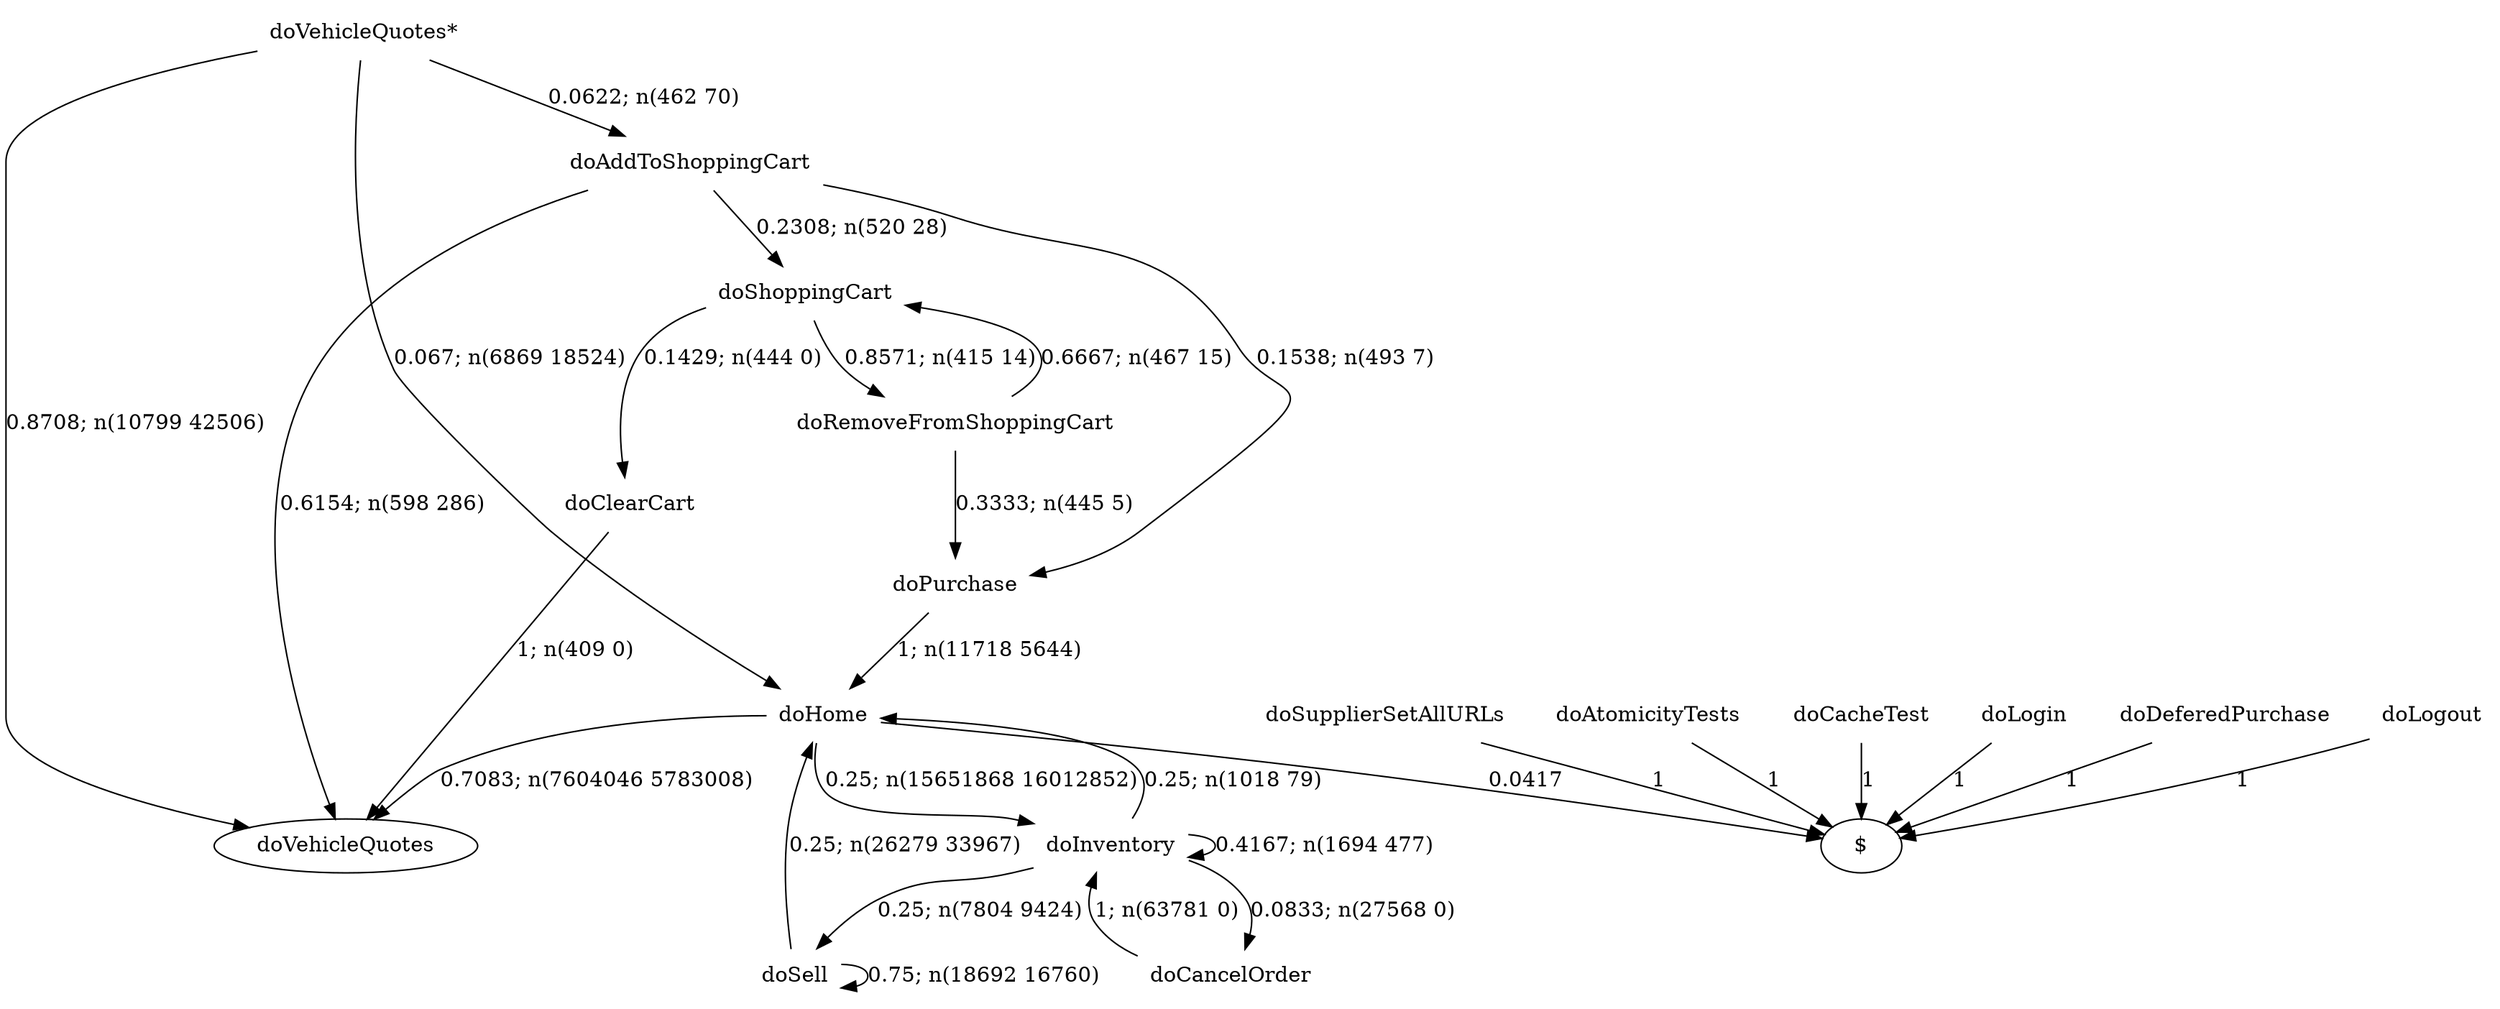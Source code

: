 digraph G {"doVehicleQuotes*" [label="doVehicleQuotes*",shape=none];"doSupplierSetAllURLs" [label="doSupplierSetAllURLs",shape=none];"doAtomicityTests" [label="doAtomicityTests",shape=none];"doCacheTest" [label="doCacheTest",shape=none];"doLogin" [label="doLogin",shape=none];"doAddToShoppingCart" [label="doAddToShoppingCart",shape=none];"doDeferedPurchase" [label="doDeferedPurchase",shape=none];"doHome" [label="doHome",shape=none];"doShoppingCart" [label="doShoppingCart",shape=none];"doClearCart" [label="doClearCart",shape=none];"doPurchase" [label="doPurchase",shape=none];"doInventory" [label="doInventory",shape=none];"doSell" [label="doSell",shape=none];"doLogout" [label="doLogout",shape=none];"doCancelOrder" [label="doCancelOrder",shape=none];"doRemoveFromShoppingCart" [label="doRemoveFromShoppingCart",shape=none];"doVehicleQuotes*"->"doVehicleQuotes" [style=solid,label="0.8708; n(10799 42506)"];"doVehicleQuotes*"->"doAddToShoppingCart" [style=solid,label="0.0622; n(462 70)"];"doVehicleQuotes*"->"doHome" [style=solid,label="0.067; n(6869 18524)"];"doSupplierSetAllURLs"->"$" [style=solid,label="1"];"doAtomicityTests"->"$" [style=solid,label="1"];"doCacheTest"->"$" [style=solid,label="1"];"doLogin"->"$" [style=solid,label="1"];"doAddToShoppingCart"->"doVehicleQuotes" [style=solid,label="0.6154; n(598 286)"];"doAddToShoppingCart"->"doShoppingCart" [style=solid,label="0.2308; n(520 28)"];"doAddToShoppingCart"->"doPurchase" [style=solid,label="0.1538; n(493 7)"];"doDeferedPurchase"->"$" [style=solid,label="1"];"doHome"->"doVehicleQuotes" [style=solid,label="0.7083; n(7604046 5783008)"];"doHome"->"doInventory" [style=solid,label="0.25; n(15651868 16012852)"];"doHome"->"$" [style=solid,label="0.0417"];"doShoppingCart"->"doClearCart" [style=solid,label="0.1429; n(444 0)"];"doShoppingCart"->"doRemoveFromShoppingCart" [style=solid,label="0.8571; n(415 14)"];"doClearCart"->"doVehicleQuotes" [style=solid,label="1; n(409 0)"];"doPurchase"->"doHome" [style=solid,label="1; n(11718 5644)"];"doInventory"->"doHome" [style=solid,label="0.25; n(1018 79)"];"doInventory"->"doInventory" [style=solid,label="0.4167; n(1694 477)"];"doInventory"->"doSell" [style=solid,label="0.25; n(7804 9424)"];"doInventory"->"doCancelOrder" [style=solid,label="0.0833; n(27568 0)"];"doSell"->"doHome" [style=solid,label="0.25; n(26279 33967)"];"doSell"->"doSell" [style=solid,label="0.75; n(18692 16760)"];"doLogout"->"$" [style=solid,label="1"];"doCancelOrder"->"doInventory" [style=solid,label="1; n(63781 0)"];"doRemoveFromShoppingCart"->"doShoppingCart" [style=solid,label="0.6667; n(467 15)"];"doRemoveFromShoppingCart"->"doPurchase" [style=solid,label="0.3333; n(445 5)"];}